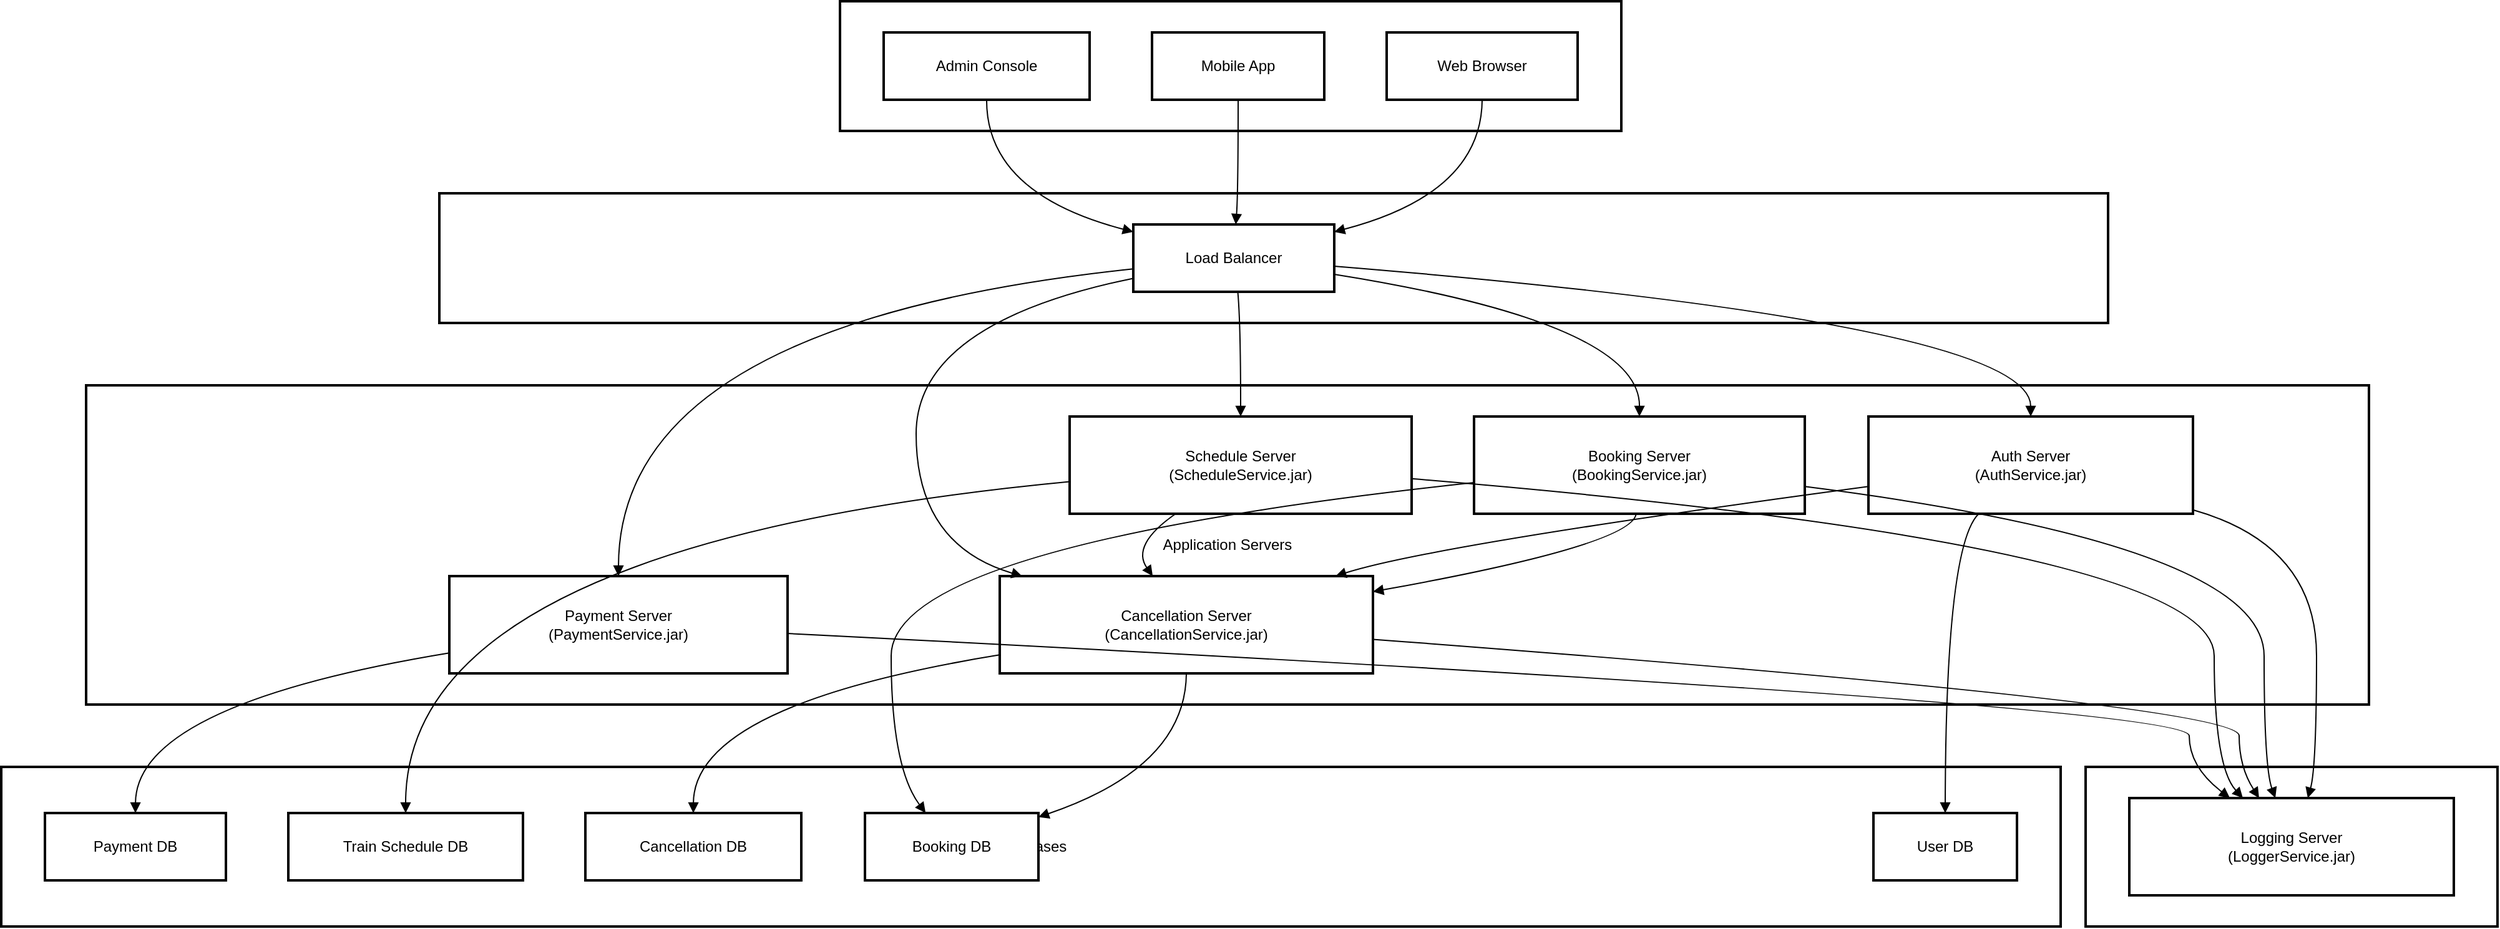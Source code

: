 <mxfile version="26.2.10">
  <diagram name="Page-1" id="yrawehk5y-I0OMJQRv7w">
    <mxGraphModel dx="2550" dy="1264" grid="1" gridSize="10" guides="1" tooltips="1" connect="1" arrows="1" fold="1" page="1" pageScale="1" pageWidth="850" pageHeight="1100" math="0" shadow="0">
      <root>
        <mxCell id="0" />
        <mxCell id="1" parent="0" />
        <mxCell id="07doHWo8bJTcK9MF82W7-2" value="Databases" style="whiteSpace=wrap;strokeWidth=2;" vertex="1" parent="1">
          <mxGeometry x="20" y="1074" width="1650" height="128" as="geometry" />
        </mxCell>
        <mxCell id="07doHWo8bJTcK9MF82W7-3" value="Logging" style="whiteSpace=wrap;strokeWidth=2;" vertex="1" parent="1">
          <mxGeometry x="1690" y="1074" width="330" height="128" as="geometry" />
        </mxCell>
        <mxCell id="07doHWo8bJTcK9MF82W7-4" value="Application Servers" style="whiteSpace=wrap;strokeWidth=2;" vertex="1" parent="1">
          <mxGeometry x="88" y="768" width="1829" height="256" as="geometry" />
        </mxCell>
        <mxCell id="07doHWo8bJTcK9MF82W7-5" value="LoadBalancer" style="whiteSpace=wrap;strokeWidth=2;" vertex="1" parent="1">
          <mxGeometry x="371" y="614" width="1337" height="104" as="geometry" />
        </mxCell>
        <mxCell id="07doHWo8bJTcK9MF82W7-6" value="Clients" style="whiteSpace=wrap;strokeWidth=2;" vertex="1" parent="1">
          <mxGeometry x="692" y="460" width="626" height="104" as="geometry" />
        </mxCell>
        <mxCell id="07doHWo8bJTcK9MF82W7-7" value="Admin Console" style="whiteSpace=wrap;strokeWidth=2;" vertex="1" parent="1">
          <mxGeometry x="727" y="485" width="165" height="54" as="geometry" />
        </mxCell>
        <mxCell id="07doHWo8bJTcK9MF82W7-8" value="Mobile App" style="whiteSpace=wrap;strokeWidth=2;" vertex="1" parent="1">
          <mxGeometry x="942" y="485" width="138" height="54" as="geometry" />
        </mxCell>
        <mxCell id="07doHWo8bJTcK9MF82W7-9" value="Web Browser" style="whiteSpace=wrap;strokeWidth=2;" vertex="1" parent="1">
          <mxGeometry x="1130" y="485" width="153" height="54" as="geometry" />
        </mxCell>
        <mxCell id="07doHWo8bJTcK9MF82W7-10" value="Load Balancer" style="whiteSpace=wrap;strokeWidth=2;" vertex="1" parent="1">
          <mxGeometry x="927" y="639" width="161" height="54" as="geometry" />
        </mxCell>
        <mxCell id="07doHWo8bJTcK9MF82W7-11" value="Payment Server&#xa;(PaymentService.jar)" style="whiteSpace=wrap;strokeWidth=2;" vertex="1" parent="1">
          <mxGeometry x="379" y="921" width="271" height="78" as="geometry" />
        </mxCell>
        <mxCell id="07doHWo8bJTcK9MF82W7-12" value="Schedule Server&#xa;(ScheduleService.jar)" style="whiteSpace=wrap;strokeWidth=2;" vertex="1" parent="1">
          <mxGeometry x="876" y="793" width="274" height="78" as="geometry" />
        </mxCell>
        <mxCell id="07doHWo8bJTcK9MF82W7-13" value="Cancellation Server&#xa;(CancellationService.jar)" style="whiteSpace=wrap;strokeWidth=2;" vertex="1" parent="1">
          <mxGeometry x="820" y="921" width="299" height="78" as="geometry" />
        </mxCell>
        <mxCell id="07doHWo8bJTcK9MF82W7-14" value="Booking Server&#xa;(BookingService.jar)" style="whiteSpace=wrap;strokeWidth=2;" vertex="1" parent="1">
          <mxGeometry x="1200" y="793" width="265" height="78" as="geometry" />
        </mxCell>
        <mxCell id="07doHWo8bJTcK9MF82W7-15" value="Auth Server&#xa;(AuthService.jar)" style="whiteSpace=wrap;strokeWidth=2;" vertex="1" parent="1">
          <mxGeometry x="1516" y="793" width="260" height="78" as="geometry" />
        </mxCell>
        <mxCell id="07doHWo8bJTcK9MF82W7-16" value="Logging Server&#xa;(LoggerService.jar)" style="whiteSpace=wrap;strokeWidth=2;" vertex="1" parent="1">
          <mxGeometry x="1725" y="1099" width="260" height="78" as="geometry" />
        </mxCell>
        <mxCell id="07doHWo8bJTcK9MF82W7-17" value="Payment DB" style="whiteSpace=wrap;strokeWidth=2;" vertex="1" parent="1">
          <mxGeometry x="55" y="1111" width="145" height="54" as="geometry" />
        </mxCell>
        <mxCell id="07doHWo8bJTcK9MF82W7-18" value="Train Schedule DB" style="whiteSpace=wrap;strokeWidth=2;" vertex="1" parent="1">
          <mxGeometry x="250" y="1111" width="188" height="54" as="geometry" />
        </mxCell>
        <mxCell id="07doHWo8bJTcK9MF82W7-19" value="Cancellation DB" style="whiteSpace=wrap;strokeWidth=2;" vertex="1" parent="1">
          <mxGeometry x="488" y="1111" width="173" height="54" as="geometry" />
        </mxCell>
        <mxCell id="07doHWo8bJTcK9MF82W7-20" value="Booking DB" style="whiteSpace=wrap;strokeWidth=2;" vertex="1" parent="1">
          <mxGeometry x="712" y="1111" width="139" height="54" as="geometry" />
        </mxCell>
        <mxCell id="07doHWo8bJTcK9MF82W7-21" value="User DB" style="whiteSpace=wrap;strokeWidth=2;" vertex="1" parent="1">
          <mxGeometry x="1520" y="1111" width="115" height="54" as="geometry" />
        </mxCell>
        <mxCell id="07doHWo8bJTcK9MF82W7-22" value="" style="curved=1;startArrow=none;endArrow=block;exitX=0.5;exitY=1;entryX=0;entryY=0.11;rounded=0;" edge="1" parent="1" source="07doHWo8bJTcK9MF82W7-7" target="07doHWo8bJTcK9MF82W7-10">
          <mxGeometry relative="1" as="geometry">
            <Array as="points">
              <mxPoint x="809" y="614" />
            </Array>
          </mxGeometry>
        </mxCell>
        <mxCell id="07doHWo8bJTcK9MF82W7-23" value="" style="curved=1;startArrow=none;endArrow=block;exitX=0.5;exitY=1;entryX=0.51;entryY=0;rounded=0;" edge="1" parent="1" source="07doHWo8bJTcK9MF82W7-8" target="07doHWo8bJTcK9MF82W7-10">
          <mxGeometry relative="1" as="geometry">
            <Array as="points">
              <mxPoint x="1011" y="614" />
            </Array>
          </mxGeometry>
        </mxCell>
        <mxCell id="07doHWo8bJTcK9MF82W7-24" value="" style="curved=1;startArrow=none;endArrow=block;exitX=0.5;exitY=1;entryX=1;entryY=0.11;rounded=0;" edge="1" parent="1" source="07doHWo8bJTcK9MF82W7-9" target="07doHWo8bJTcK9MF82W7-10">
          <mxGeometry relative="1" as="geometry">
            <Array as="points">
              <mxPoint x="1206" y="614" />
            </Array>
          </mxGeometry>
        </mxCell>
        <mxCell id="07doHWo8bJTcK9MF82W7-25" value="" style="curved=1;startArrow=none;endArrow=block;exitX=0;exitY=0.66;entryX=0.5;entryY=0;rounded=0;" edge="1" parent="1" source="07doHWo8bJTcK9MF82W7-10" target="07doHWo8bJTcK9MF82W7-11">
          <mxGeometry relative="1" as="geometry">
            <Array as="points">
              <mxPoint x="515" y="718" />
            </Array>
          </mxGeometry>
        </mxCell>
        <mxCell id="07doHWo8bJTcK9MF82W7-26" value="" style="curved=1;startArrow=none;endArrow=block;exitX=0.52;exitY=1;entryX=0.5;entryY=0;rounded=0;" edge="1" parent="1" source="07doHWo8bJTcK9MF82W7-10" target="07doHWo8bJTcK9MF82W7-12">
          <mxGeometry relative="1" as="geometry">
            <Array as="points">
              <mxPoint x="1013" y="718" />
            </Array>
          </mxGeometry>
        </mxCell>
        <mxCell id="07doHWo8bJTcK9MF82W7-27" value="" style="curved=1;startArrow=none;endArrow=block;exitX=0;exitY=0.8;entryX=0.06;entryY=0;rounded=0;" edge="1" parent="1" source="07doHWo8bJTcK9MF82W7-10" target="07doHWo8bJTcK9MF82W7-13">
          <mxGeometry relative="1" as="geometry">
            <Array as="points">
              <mxPoint x="753" y="718" />
              <mxPoint x="753" y="896" />
            </Array>
          </mxGeometry>
        </mxCell>
        <mxCell id="07doHWo8bJTcK9MF82W7-28" value="" style="curved=1;startArrow=none;endArrow=block;exitX=1;exitY=0.74;entryX=0.5;entryY=0;rounded=0;" edge="1" parent="1" source="07doHWo8bJTcK9MF82W7-10" target="07doHWo8bJTcK9MF82W7-14">
          <mxGeometry relative="1" as="geometry">
            <Array as="points">
              <mxPoint x="1333" y="718" />
            </Array>
          </mxGeometry>
        </mxCell>
        <mxCell id="07doHWo8bJTcK9MF82W7-29" value="" style="curved=1;startArrow=none;endArrow=block;exitX=1;exitY=0.62;entryX=0.5;entryY=0;rounded=0;" edge="1" parent="1" source="07doHWo8bJTcK9MF82W7-10" target="07doHWo8bJTcK9MF82W7-15">
          <mxGeometry relative="1" as="geometry">
            <Array as="points">
              <mxPoint x="1646" y="718" />
            </Array>
          </mxGeometry>
        </mxCell>
        <mxCell id="07doHWo8bJTcK9MF82W7-30" value="" style="curved=1;startArrow=none;endArrow=block;exitX=0;exitY=0.79;entryX=0.5;entryY=0;rounded=0;" edge="1" parent="1" source="07doHWo8bJTcK9MF82W7-11" target="07doHWo8bJTcK9MF82W7-17">
          <mxGeometry relative="1" as="geometry">
            <Array as="points">
              <mxPoint x="128" y="1024" />
            </Array>
          </mxGeometry>
        </mxCell>
        <mxCell id="07doHWo8bJTcK9MF82W7-31" value="" style="curved=1;startArrow=none;endArrow=block;exitX=0;exitY=0.67;entryX=0.5;entryY=0;rounded=0;" edge="1" parent="1" source="07doHWo8bJTcK9MF82W7-12" target="07doHWo8bJTcK9MF82W7-18">
          <mxGeometry relative="1" as="geometry">
            <Array as="points">
              <mxPoint x="344" y="896" />
            </Array>
          </mxGeometry>
        </mxCell>
        <mxCell id="07doHWo8bJTcK9MF82W7-32" value="" style="curved=1;startArrow=none;endArrow=block;exitX=0;exitY=0.81;entryX=0.5;entryY=0;rounded=0;" edge="1" parent="1" source="07doHWo8bJTcK9MF82W7-13" target="07doHWo8bJTcK9MF82W7-19">
          <mxGeometry relative="1" as="geometry">
            <Array as="points">
              <mxPoint x="575" y="1024" />
            </Array>
          </mxGeometry>
        </mxCell>
        <mxCell id="07doHWo8bJTcK9MF82W7-33" value="" style="curved=1;startArrow=none;endArrow=block;exitX=0;exitY=0.68;entryX=0.35;entryY=0;rounded=0;" edge="1" parent="1" source="07doHWo8bJTcK9MF82W7-14" target="07doHWo8bJTcK9MF82W7-20">
          <mxGeometry relative="1" as="geometry">
            <Array as="points">
              <mxPoint x="733" y="896" />
              <mxPoint x="733" y="1074" />
            </Array>
          </mxGeometry>
        </mxCell>
        <mxCell id="07doHWo8bJTcK9MF82W7-34" value="" style="curved=1;startArrow=none;endArrow=block;exitX=0.34;exitY=1;entryX=0.5;entryY=0;rounded=0;" edge="1" parent="1" source="07doHWo8bJTcK9MF82W7-15" target="07doHWo8bJTcK9MF82W7-21">
          <mxGeometry relative="1" as="geometry">
            <Array as="points">
              <mxPoint x="1578" y="896" />
            </Array>
          </mxGeometry>
        </mxCell>
        <mxCell id="07doHWo8bJTcK9MF82W7-35" value="" style="curved=1;startArrow=none;endArrow=block;exitX=1;exitY=0.59;entryX=0.31;entryY=0;rounded=0;" edge="1" parent="1" source="07doHWo8bJTcK9MF82W7-11" target="07doHWo8bJTcK9MF82W7-16">
          <mxGeometry relative="1" as="geometry">
            <Array as="points">
              <mxPoint x="1773" y="1024" />
              <mxPoint x="1773" y="1074" />
            </Array>
          </mxGeometry>
        </mxCell>
        <mxCell id="07doHWo8bJTcK9MF82W7-36" value="" style="curved=1;startArrow=none;endArrow=block;exitX=1;exitY=0.64;entryX=0.35;entryY=0;rounded=0;" edge="1" parent="1" source="07doHWo8bJTcK9MF82W7-12" target="07doHWo8bJTcK9MF82W7-16">
          <mxGeometry relative="1" as="geometry">
            <Array as="points">
              <mxPoint x="1793" y="896" />
              <mxPoint x="1793" y="1074" />
            </Array>
          </mxGeometry>
        </mxCell>
        <mxCell id="07doHWo8bJTcK9MF82W7-37" value="" style="curved=1;startArrow=none;endArrow=block;exitX=1;exitY=0.65;entryX=0.4;entryY=0;rounded=0;" edge="1" parent="1" source="07doHWo8bJTcK9MF82W7-13" target="07doHWo8bJTcK9MF82W7-16">
          <mxGeometry relative="1" as="geometry">
            <Array as="points">
              <mxPoint x="1813" y="1024" />
              <mxPoint x="1813" y="1074" />
            </Array>
          </mxGeometry>
        </mxCell>
        <mxCell id="07doHWo8bJTcK9MF82W7-38" value="" style="curved=1;startArrow=none;endArrow=block;exitX=1;exitY=0.72;entryX=0.45;entryY=0;rounded=0;" edge="1" parent="1" source="07doHWo8bJTcK9MF82W7-14" target="07doHWo8bJTcK9MF82W7-16">
          <mxGeometry relative="1" as="geometry">
            <Array as="points">
              <mxPoint x="1833" y="896" />
              <mxPoint x="1833" y="1074" />
            </Array>
          </mxGeometry>
        </mxCell>
        <mxCell id="07doHWo8bJTcK9MF82W7-39" value="" style="curved=1;startArrow=none;endArrow=block;exitX=1;exitY=0.96;entryX=0.55;entryY=0;rounded=0;" edge="1" parent="1" source="07doHWo8bJTcK9MF82W7-15" target="07doHWo8bJTcK9MF82W7-16">
          <mxGeometry relative="1" as="geometry">
            <Array as="points">
              <mxPoint x="1875" y="896" />
              <mxPoint x="1875" y="1074" />
            </Array>
          </mxGeometry>
        </mxCell>
        <mxCell id="07doHWo8bJTcK9MF82W7-40" value="" style="curved=1;startArrow=none;endArrow=block;exitX=0.31;exitY=1;entryX=0.41;entryY=0;rounded=0;" edge="1" parent="1" source="07doHWo8bJTcK9MF82W7-12" target="07doHWo8bJTcK9MF82W7-13">
          <mxGeometry relative="1" as="geometry">
            <Array as="points">
              <mxPoint x="925" y="896" />
            </Array>
          </mxGeometry>
        </mxCell>
        <mxCell id="07doHWo8bJTcK9MF82W7-41" value="" style="curved=1;startArrow=none;endArrow=block;exitX=0;exitY=0.72;entryX=0.9;entryY=0;rounded=0;" edge="1" parent="1" source="07doHWo8bJTcK9MF82W7-15" target="07doHWo8bJTcK9MF82W7-13">
          <mxGeometry relative="1" as="geometry">
            <Array as="points">
              <mxPoint x="1167" y="896" />
            </Array>
          </mxGeometry>
        </mxCell>
        <mxCell id="07doHWo8bJTcK9MF82W7-42" value="" style="curved=1;startArrow=none;endArrow=block;exitX=0.49;exitY=1;entryX=1;entryY=0.16;rounded=0;" edge="1" parent="1" source="07doHWo8bJTcK9MF82W7-14" target="07doHWo8bJTcK9MF82W7-13">
          <mxGeometry relative="1" as="geometry">
            <Array as="points">
              <mxPoint x="1327" y="896" />
            </Array>
          </mxGeometry>
        </mxCell>
        <mxCell id="07doHWo8bJTcK9MF82W7-43" value="" style="curved=1;startArrow=none;endArrow=block;exitX=0.5;exitY=1;entryX=1;entryY=0.06;rounded=0;" edge="1" parent="1" source="07doHWo8bJTcK9MF82W7-13" target="07doHWo8bJTcK9MF82W7-20">
          <mxGeometry relative="1" as="geometry">
            <Array as="points">
              <mxPoint x="969" y="1074" />
            </Array>
          </mxGeometry>
        </mxCell>
      </root>
    </mxGraphModel>
  </diagram>
</mxfile>
